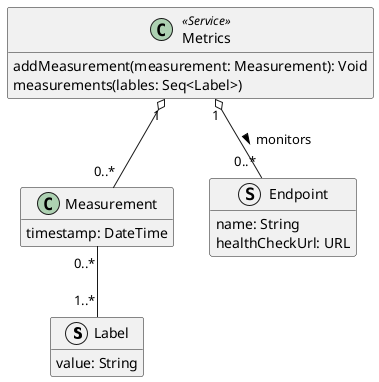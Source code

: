@startuml metrics-service-domain-model

struct Label {
    value: String
}

class Measurement {
    timestamp: DateTime
}

Measurement "0..*" -- "1..*" Label

struct Endpoint {
    name: String
    healthCheckUrl: URL
}

class Metrics <<Service>> {
    addMeasurement(measurement: Measurement): Void
    measurements(lables: Seq<Label>)
}

Metrics "1" o-- "0..*" Endpoint : "monitors >"
Metrics "1" o-- "0..*" Measurement

hide empty members

@enduml
